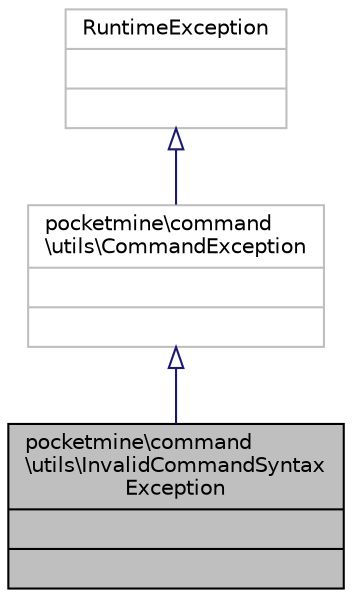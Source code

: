 digraph "pocketmine\command\utils\InvalidCommandSyntaxException"
{
 // INTERACTIVE_SVG=YES
 // LATEX_PDF_SIZE
  edge [fontname="Helvetica",fontsize="10",labelfontname="Helvetica",labelfontsize="10"];
  node [fontname="Helvetica",fontsize="10",shape=record];
  Node1 [label="{pocketmine\\command\l\\utils\\InvalidCommandSyntax\lException\n||}",height=0.2,width=0.4,color="black", fillcolor="grey75", style="filled", fontcolor="black",tooltip=" "];
  Node2 -> Node1 [dir="back",color="midnightblue",fontsize="10",style="solid",arrowtail="onormal",fontname="Helvetica"];
  Node2 [label="{pocketmine\\command\l\\utils\\CommandException\n||}",height=0.2,width=0.4,color="grey75", fillcolor="white", style="filled",URL="$d2/db2/classpocketmine_1_1command_1_1utils_1_1_command_exception.html",tooltip=" "];
  Node3 -> Node2 [dir="back",color="midnightblue",fontsize="10",style="solid",arrowtail="onormal",fontname="Helvetica"];
  Node3 [label="{RuntimeException\n||}",height=0.2,width=0.4,color="grey75", fillcolor="white", style="filled",tooltip=" "];
}
